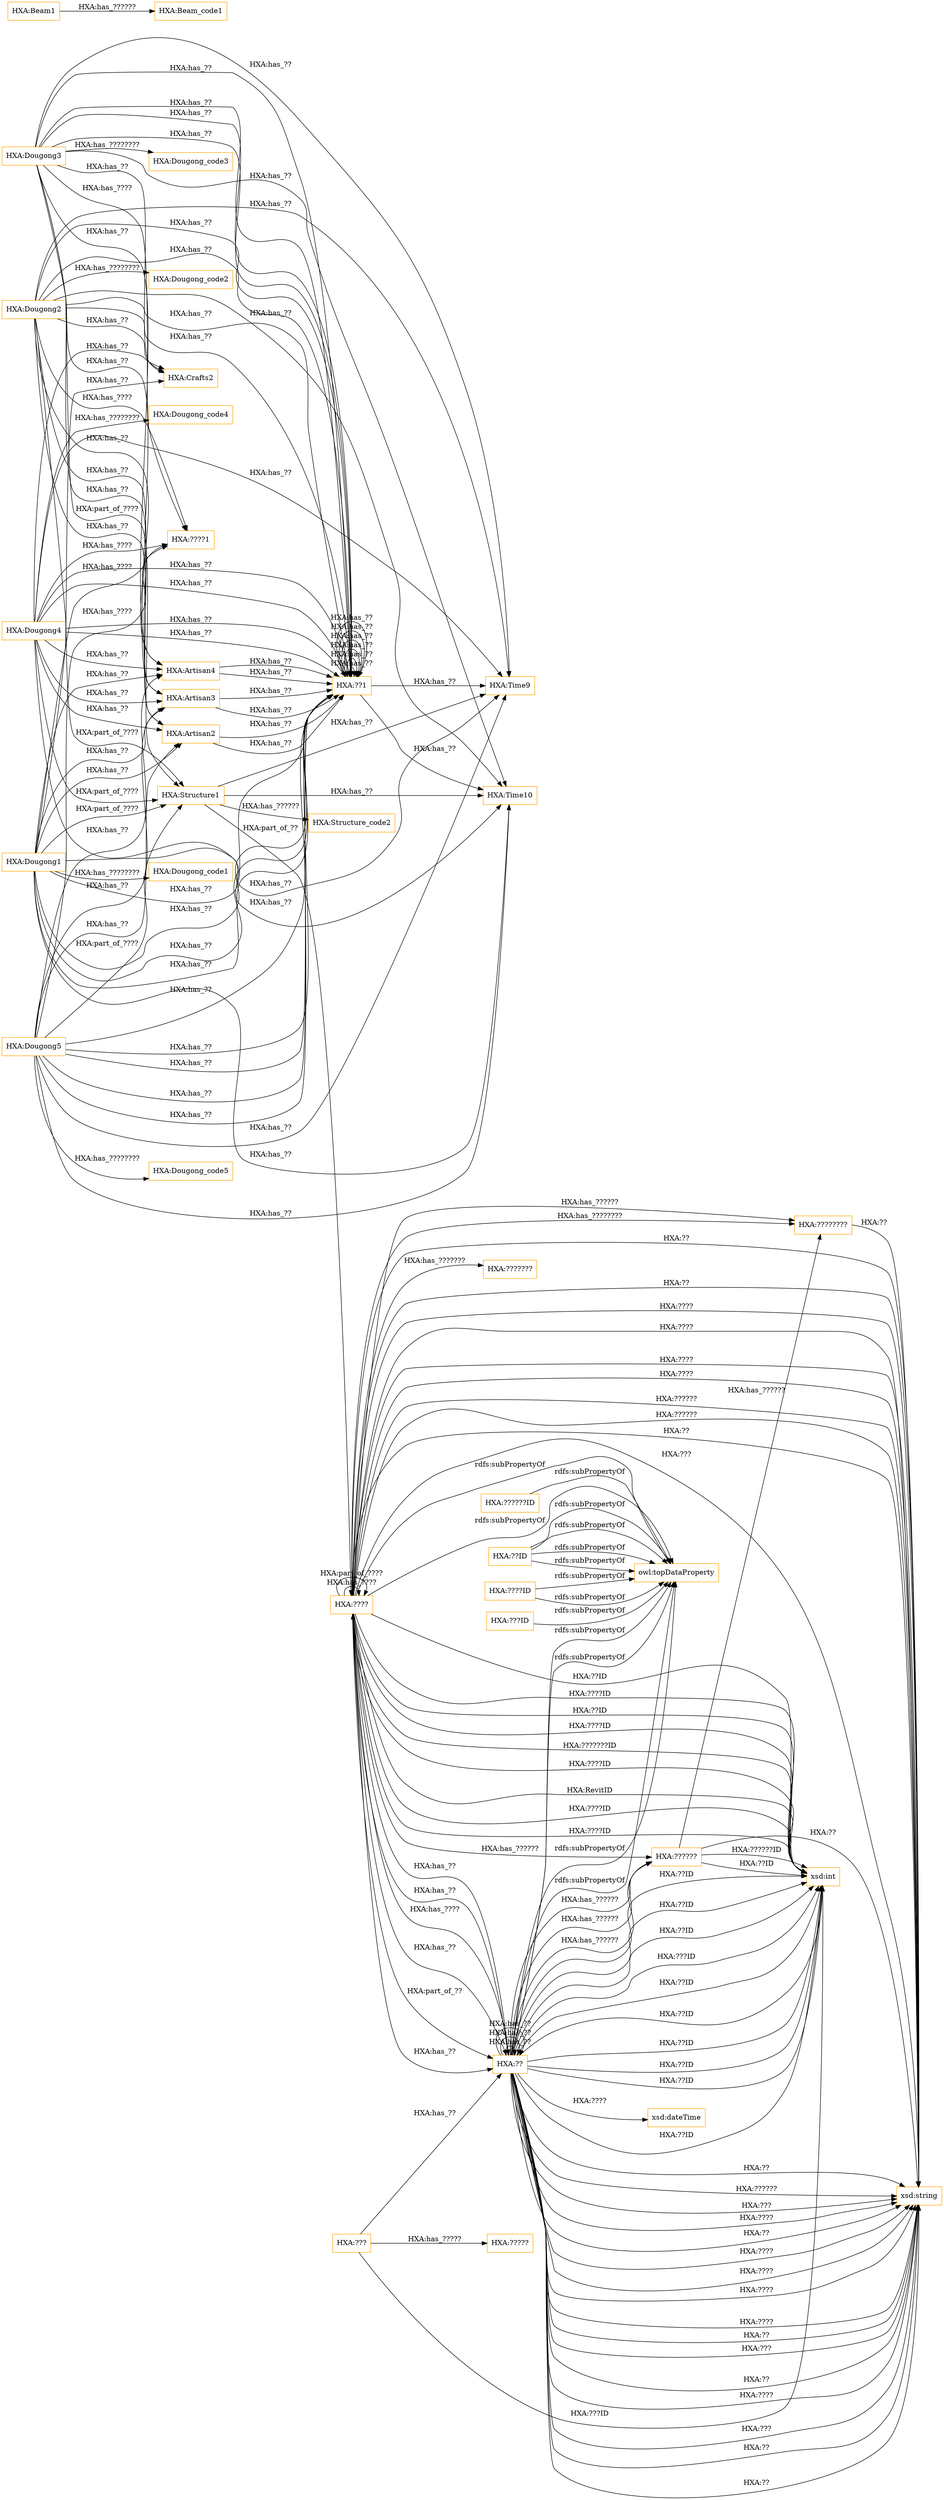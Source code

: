 digraph ar2dtool_diagram { 
rankdir=LR;
size="1501"
node [shape = rectangle, color="orange"]; "HXA:??????" "HXA:????????" "HXA:????" "HXA:??" "HXA:????" "HXA:???????" "HXA:??" "HXA:??????" "HXA:????" "HXA:??" "HXA:??????" "HXA:??" "HXA:???" "HXA:??" "HXA:??????" "HXA:????????" "HXA:??" "HXA:????????" "HXA:??" "HXA:??" "HXA:????" "HXA:????" "HXA:??" "HXA:??????" "HXA:??" "HXA:??" "HXA:?????" "HXA:????" ; /*classes style*/
	"HXA:??" -> "owl:topDataProperty" [ label = "rdfs:subPropertyOf" ];
	"HXA:Structure1" -> "HXA:Time10" [ label = "HXA:has_??" ];
	"HXA:Structure1" -> "HXA:Time9" [ label = "HXA:has_??" ];
	"HXA:Structure1" -> "HXA:????" [ label = "HXA:part_of_??" ];
	"HXA:Structure1" -> "HXA:Structure_code2" [ label = "HXA:has_??????" ];
	"HXA:Dougong4" -> "HXA:??1" [ label = "HXA:has_??" ];
	"HXA:Dougong4" -> "HXA:Structure1" [ label = "HXA:part_of_????" ];
	"HXA:Dougong4" -> "HXA:Artisan4" [ label = "HXA:has_??" ];
	"HXA:Dougong4" -> "HXA:??1" [ label = "HXA:has_??" ];
	"HXA:Dougong4" -> "HXA:Crafts2" [ label = "HXA:has_??" ];
	"HXA:Dougong4" -> "HXA:??1" [ label = "HXA:has_??" ];
	"HXA:Dougong4" -> "HXA:Artisan2" [ label = "HXA:has_??" ];
	"HXA:Dougong4" -> "HXA:Time9" [ label = "HXA:has_??" ];
	"HXA:Dougong4" -> "HXA:??1" [ label = "HXA:has_??" ];
	"HXA:Dougong4" -> "HXA:????1" [ label = "HXA:has_????" ];
	"HXA:Dougong4" -> "HXA:Dougong_code4" [ label = "HXA:has_????????" ];
	"HXA:Dougong4" -> "HXA:Artisan3" [ label = "HXA:has_??" ];
	"HXA:Dougong4" -> "HXA:Time10" [ label = "HXA:has_??" ];
	"HXA:??ID" -> "owl:topDataProperty" [ label = "rdfs:subPropertyOf" ];
	"HXA:????ID" -> "owl:topDataProperty" [ label = "rdfs:subPropertyOf" ];
	"HXA:??" -> "owl:topDataProperty" [ label = "rdfs:subPropertyOf" ];
	"HXA:??" -> "owl:topDataProperty" [ label = "rdfs:subPropertyOf" ];
	"HXA:??" -> "owl:topDataProperty" [ label = "rdfs:subPropertyOf" ];
	"HXA:Dougong3" -> "HXA:Artisan3" [ label = "HXA:has_??" ];
	"HXA:Dougong3" -> "HXA:Crafts2" [ label = "HXA:has_??" ];
	"HXA:Dougong3" -> "HXA:??1" [ label = "HXA:has_??" ];
	"HXA:Dougong3" -> "HXA:Time9" [ label = "HXA:has_??" ];
	"HXA:Dougong3" -> "HXA:Dougong_code3" [ label = "HXA:has_????????" ];
	"HXA:Dougong3" -> "HXA:??1" [ label = "HXA:has_??" ];
	"HXA:Dougong3" -> "HXA:Time10" [ label = "HXA:has_??" ];
	"HXA:Dougong3" -> "HXA:??1" [ label = "HXA:has_??" ];
	"HXA:Dougong3" -> "HXA:Artisan2" [ label = "HXA:has_??" ];
	"HXA:Dougong3" -> "HXA:??1" [ label = "HXA:has_??" ];
	"HXA:Dougong3" -> "HXA:Structure1" [ label = "HXA:part_of_????" ];
	"HXA:Dougong3" -> "HXA:????1" [ label = "HXA:has_????" ];
	"HXA:Dougong3" -> "HXA:Artisan4" [ label = "HXA:has_??" ];
	"HXA:Artisan4" -> "HXA:??1" [ label = "HXA:has_??" ];
	"HXA:Artisan4" -> "HXA:??1" [ label = "HXA:has_??" ];
	"HXA:????ID" -> "owl:topDataProperty" [ label = "rdfs:subPropertyOf" ];
	"HXA:Dougong2" -> "HXA:??1" [ label = "HXA:has_??" ];
	"HXA:Dougong2" -> "HXA:Artisan2" [ label = "HXA:has_??" ];
	"HXA:Dougong2" -> "HXA:Structure1" [ label = "HXA:part_of_????" ];
	"HXA:Dougong2" -> "HXA:??1" [ label = "HXA:has_??" ];
	"HXA:Dougong2" -> "HXA:Crafts2" [ label = "HXA:has_??" ];
	"HXA:Dougong2" -> "HXA:????1" [ label = "HXA:has_????" ];
	"HXA:Dougong2" -> "HXA:Dougong_code2" [ label = "HXA:has_????????" ];
	"HXA:Dougong2" -> "HXA:Time9" [ label = "HXA:has_??" ];
	"HXA:Dougong2" -> "HXA:??1" [ label = "HXA:has_??" ];
	"HXA:Dougong2" -> "HXA:Time10" [ label = "HXA:has_??" ];
	"HXA:Dougong2" -> "HXA:Artisan3" [ label = "HXA:has_??" ];
	"HXA:Dougong2" -> "HXA:??1" [ label = "HXA:has_??" ];
	"HXA:Dougong2" -> "HXA:Artisan4" [ label = "HXA:has_??" ];
	"HXA:Artisan3" -> "HXA:??1" [ label = "HXA:has_??" ];
	"HXA:Artisan3" -> "HXA:??1" [ label = "HXA:has_??" ];
	"HXA:???ID" -> "owl:topDataProperty" [ label = "rdfs:subPropertyOf" ];
	"HXA:Beam1" -> "HXA:Beam_code1" [ label = "HXA:has_??????" ];
	"HXA:Dougong1" -> "HXA:??1" [ label = "HXA:has_??" ];
	"HXA:Dougong1" -> "HXA:Crafts2" [ label = "HXA:has_??" ];
	"HXA:Dougong1" -> "HXA:Time9" [ label = "HXA:has_??" ];
	"HXA:Dougong1" -> "HXA:??1" [ label = "HXA:has_??" ];
	"HXA:Dougong1" -> "HXA:Time10" [ label = "HXA:has_??" ];
	"HXA:Dougong1" -> "HXA:??1" [ label = "HXA:has_??" ];
	"HXA:Dougong1" -> "HXA:Artisan2" [ label = "HXA:has_??" ];
	"HXA:Dougong1" -> "HXA:Artisan4" [ label = "HXA:has_??" ];
	"HXA:Dougong1" -> "HXA:??1" [ label = "HXA:has_??" ];
	"HXA:Dougong1" -> "HXA:????1" [ label = "HXA:has_????" ];
	"HXA:Dougong1" -> "HXA:Structure1" [ label = "HXA:part_of_????" ];
	"HXA:Dougong1" -> "HXA:Dougong_code1" [ label = "HXA:has_????????" ];
	"HXA:Dougong1" -> "HXA:Artisan3" [ label = "HXA:has_??" ];
	"HXA:Artisan2" -> "HXA:??1" [ label = "HXA:has_??" ];
	"HXA:Artisan2" -> "HXA:??1" [ label = "HXA:has_??" ];
	"HXA:??ID" -> "owl:topDataProperty" [ label = "rdfs:subPropertyOf" ];
	"HXA:??1" -> "HXA:??1" [ label = "HXA:has_??" ];
	"HXA:??1" -> "HXA:??1" [ label = "HXA:has_??" ];
	"HXA:??1" -> "HXA:Time9" [ label = "HXA:has_??" ];
	"HXA:??1" -> "HXA:??1" [ label = "HXA:has_??" ];
	"HXA:??1" -> "HXA:??1" [ label = "HXA:has_??" ];
	"HXA:??1" -> "HXA:Time10" [ label = "HXA:has_??" ];
	"HXA:??1" -> "HXA:??1" [ label = "HXA:has_??" ];
	"HXA:??1" -> "HXA:??1" [ label = "HXA:has_??" ];
	"HXA:??ID" -> "owl:topDataProperty" [ label = "rdfs:subPropertyOf" ];
	"HXA:??????ID" -> "owl:topDataProperty" [ label = "rdfs:subPropertyOf" ];
	"HXA:????" -> "owl:topDataProperty" [ label = "rdfs:subPropertyOf" ];
	"HXA:Dougong5" -> "HXA:Artisan3" [ label = "HXA:has_??" ];
	"HXA:Dougong5" -> "HXA:????1" [ label = "HXA:has_????" ];
	"HXA:Dougong5" -> "HXA:Artisan2" [ label = "HXA:has_??" ];
	"HXA:Dougong5" -> "HXA:??1" [ label = "HXA:has_??" ];
	"HXA:Dougong5" -> "HXA:Time10" [ label = "HXA:has_??" ];
	"HXA:Dougong5" -> "HXA:??1" [ label = "HXA:has_??" ];
	"HXA:Dougong5" -> "HXA:Structure1" [ label = "HXA:part_of_????" ];
	"HXA:Dougong5" -> "HXA:??1" [ label = "HXA:has_??" ];
	"HXA:Dougong5" -> "HXA:Artisan4" [ label = "HXA:has_??" ];
	"HXA:Dougong5" -> "HXA:??1" [ label = "HXA:has_??" ];
	"HXA:Dougong5" -> "HXA:Dougong_code5" [ label = "HXA:has_????????" ];
	"HXA:Dougong5" -> "HXA:??1" [ label = "HXA:has_??" ];
	"HXA:Dougong5" -> "HXA:Time9" [ label = "HXA:has_??" ];
	"HXA:??ID" -> "owl:topDataProperty" [ label = "rdfs:subPropertyOf" ];
	"HXA:????" -> "owl:topDataProperty" [ label = "rdfs:subPropertyOf" ];
	"HXA:????" -> "xsd:string" [ label = "HXA:??" ];
	"HXA:????" -> "xsd:int" [ label = "HXA:RevitID" ];
	"HXA:????" -> "xsd:int" [ label = "HXA:????ID" ];
	"HXA:????" -> "xsd:string" [ label = "HXA:??" ];
	"HXA:??" -> "xsd:int" [ label = "HXA:??ID" ];
	"HXA:??" -> "xsd:int" [ label = "HXA:??ID" ];
	"HXA:???" -> "HXA:??" [ label = "HXA:has_??" ];
	"HXA:??" -> "xsd:int" [ label = "HXA:??ID" ];
	"HXA:??" -> "HXA:????" [ label = "HXA:has_????" ];
	"HXA:????" -> "HXA:????" [ label = "HXA:has_????" ];
	"HXA:??" -> "xsd:string" [ label = "HXA:??" ];
	"HXA:??" -> "HXA:??" [ label = "HXA:has_??" ];
	"HXA:???" -> "HXA:?????" [ label = "HXA:has_?????" ];
	"HXA:??????" -> "xsd:string" [ label = "HXA:??" ];
	"HXA:????????" -> "xsd:string" [ label = "HXA:??" ];
	"HXA:????" -> "xsd:string" [ label = "HXA:????" ];
	"HXA:??" -> "HXA:??????" [ label = "HXA:has_??????" ];
	"HXA:????" -> "xsd:string" [ label = "HXA:????" ];
	"HXA:??????" -> "xsd:int" [ label = "HXA:??ID" ];
	"HXA:????" -> "HXA:??" [ label = "HXA:has_??" ];
	"HXA:??" -> "xsd:int" [ label = "HXA:??ID" ];
	"HXA:??" -> "xsd:int" [ label = "HXA:??ID" ];
	"HXA:??????" -> "xsd:int" [ label = "HXA:??????ID" ];
	"HXA:????" -> "xsd:int" [ label = "HXA:????ID" ];
	"HXA:??" -> "xsd:string" [ label = "HXA:??????" ];
	"HXA:??" -> "xsd:string" [ label = "HXA:???" ];
	"HXA:????" -> "xsd:string" [ label = "HXA:????" ];
	"HXA:????" -> "HXA:????" [ label = "HXA:part_of_????" ];
	"HXA:??" -> "xsd:int" [ label = "HXA:??ID" ];
	"HXA:??" -> "xsd:dateTime" [ label = "HXA:????" ];
	"HXA:????" -> "xsd:string" [ label = "HXA:????" ];
	"HXA:????" -> "HXA:??????" [ label = "HXA:has_??????" ];
	"HXA:????" -> "xsd:int" [ label = "HXA:????ID" ];
	"HXA:????" -> "HXA:??" [ label = "HXA:part_of_??" ];
	"HXA:??" -> "xsd:string" [ label = "HXA:????" ];
	"HXA:??" -> "xsd:string" [ label = "HXA:????" ];
	"HXA:????" -> "xsd:string" [ label = "HXA:??????" ];
	"HXA:????" -> "HXA:??" [ label = "HXA:has_??" ];
	"HXA:????" -> "HXA:???????" [ label = "HXA:has_???????" ];
	"HXA:????" -> "xsd:string" [ label = "HXA:??????" ];
	"HXA:????" -> "HXA:????????" [ label = "HXA:has_??????" ];
	"HXA:??" -> "xsd:string" [ label = "HXA:??" ];
	"HXA:??" -> "HXA:??" [ label = "HXA:has_??" ];
	"HXA:????" -> "xsd:int" [ label = "HXA:??ID" ];
	"HXA:??" -> "xsd:int" [ label = "HXA:??ID" ];
	"HXA:??" -> "HXA:??" [ label = "HXA:has_??" ];
	"HXA:??" -> "xsd:string" [ label = "HXA:???" ];
	"HXA:????" -> "xsd:int" [ label = "HXA:??ID" ];
	"HXA:??" -> "xsd:string" [ label = "HXA:??" ];
	"HXA:????" -> "xsd:int" [ label = "HXA:????ID" ];
	"HXA:??" -> "xsd:int" [ label = "HXA:??ID" ];
	"HXA:???" -> "xsd:int" [ label = "HXA:???ID" ];
	"HXA:??" -> "HXA:??????" [ label = "HXA:has_??????" ];
	"HXA:??" -> "HXA:??????" [ label = "HXA:has_??????" ];
	"HXA:??" -> "xsd:string" [ label = "HXA:????" ];
	"HXA:??" -> "xsd:int" [ label = "HXA:???ID" ];
	"HXA:??" -> "xsd:string" [ label = "HXA:???" ];
	"HXA:??" -> "xsd:int" [ label = "HXA:??ID" ];
	"HXA:??" -> "xsd:string" [ label = "HXA:??" ];
	"HXA:??" -> "xsd:string" [ label = "HXA:??" ];
	"HXA:????" -> "HXA:????????" [ label = "HXA:has_????????" ];
	"HXA:??" -> "xsd:string" [ label = "HXA:??" ];
	"HXA:????" -> "xsd:int" [ label = "HXA:???????ID" ];
	"HXA:????" -> "HXA:??" [ label = "HXA:has_??" ];
	"HXA:??" -> "xsd:string" [ label = "HXA:????" ];
	"HXA:??" -> "xsd:string" [ label = "HXA:????" ];
	"HXA:??????" -> "HXA:????????" [ label = "HXA:has_??????" ];
	"HXA:????" -> "xsd:string" [ label = "HXA:??" ];
	"HXA:????" -> "HXA:??" [ label = "HXA:has_??" ];
	"HXA:????" -> "xsd:int" [ label = "HXA:????ID" ];
	"HXA:????" -> "xsd:string" [ label = "HXA:???" ];
	"HXA:??" -> "xsd:string" [ label = "HXA:????" ];

}
